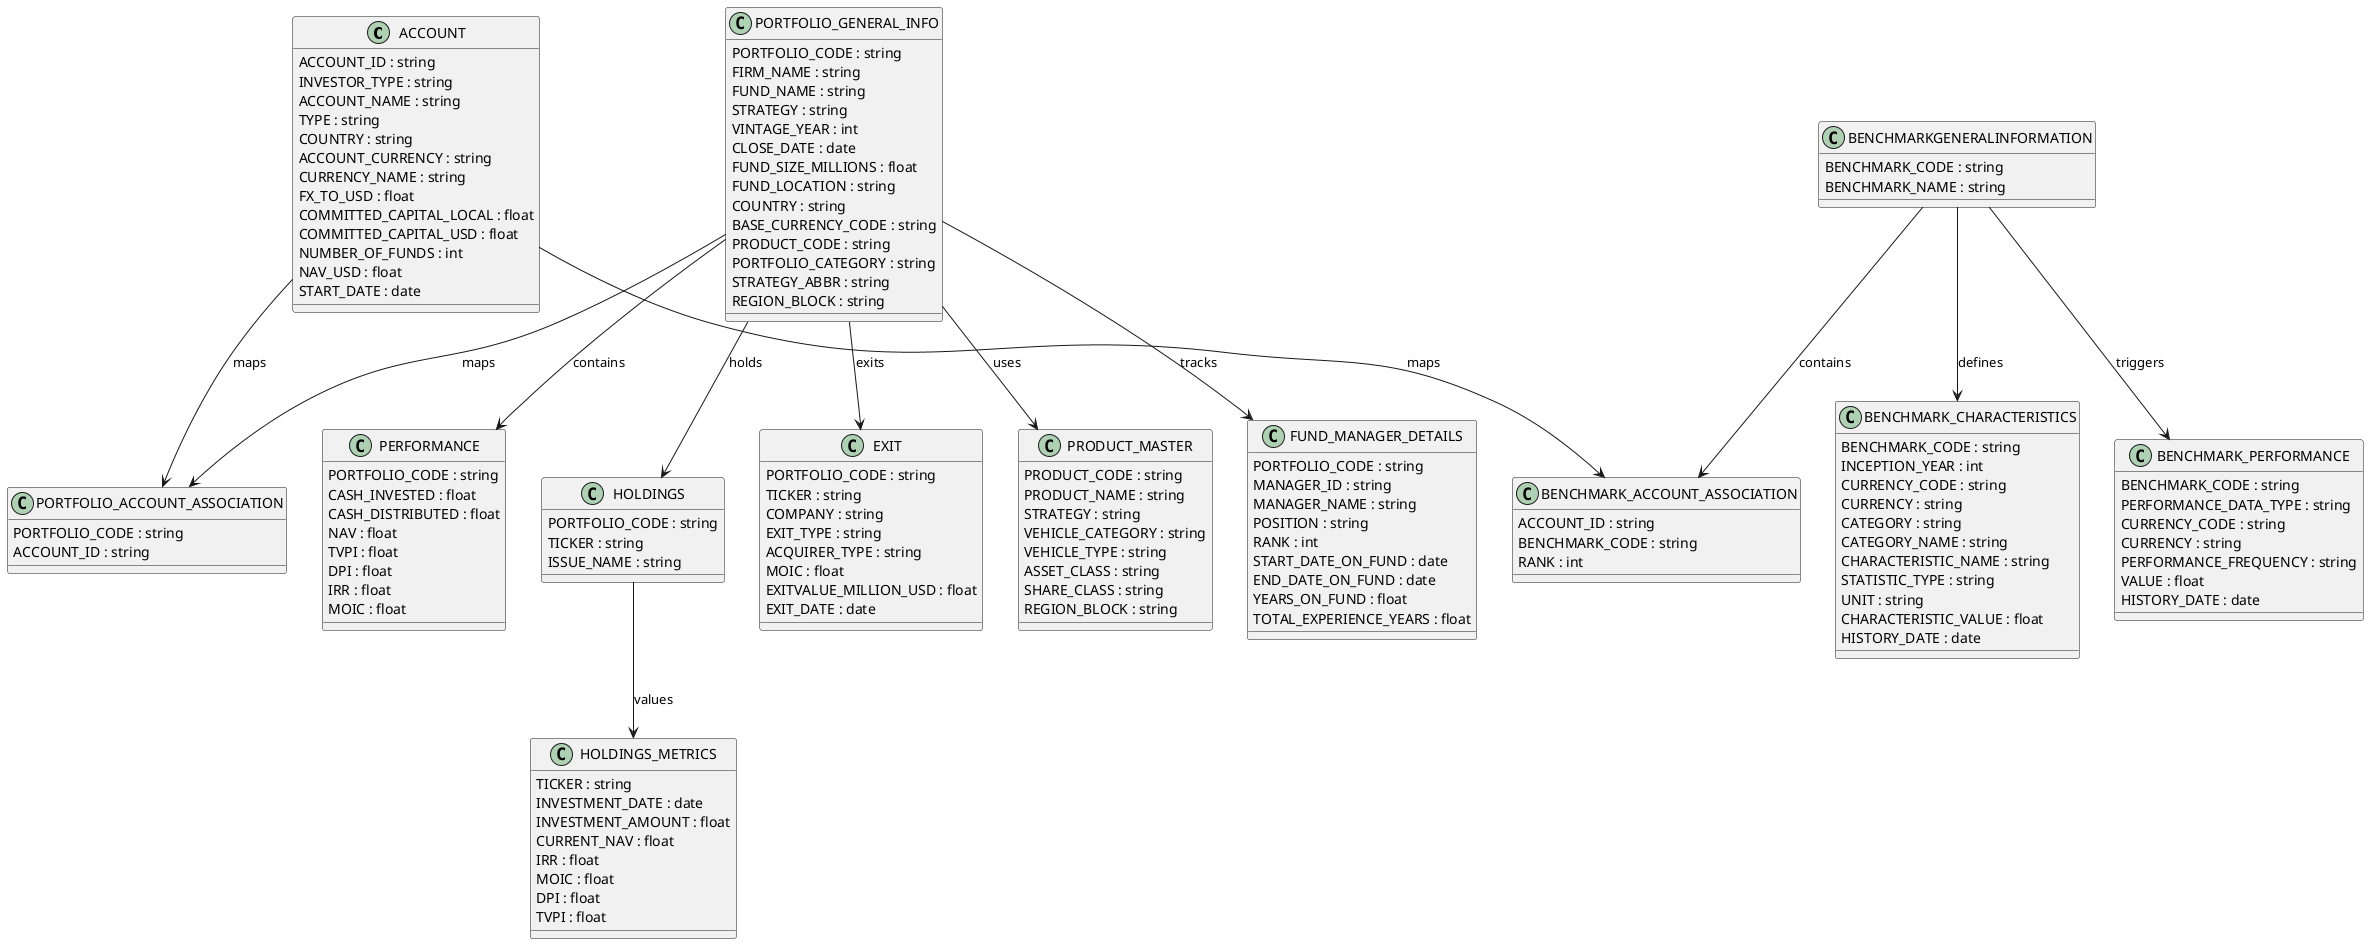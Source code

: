 @startuml VC_Diagram

' ───── Class Definitions (Tables) ─────

class ACCOUNT {
  ACCOUNT_ID : string
  INVESTOR_TYPE : string
  ACCOUNT_NAME : string
  TYPE : string
  COUNTRY : string
  ACCOUNT_CURRENCY : string
  CURRENCY_NAME : string
  FX_TO_USD : float
  COMMITTED_CAPITAL_LOCAL : float
  COMMITTED_CAPITAL_USD : float
  NUMBER_OF_FUNDS : int
  NAV_USD : float
  START_DATE : date
}

class PORTFOLIO_GENERAL_INFO {
  PORTFOLIO_CODE : string
  FIRM_NAME : string
  FUND_NAME : string
  STRATEGY : string
  VINTAGE_YEAR : int
  CLOSE_DATE : date
  FUND_SIZE_MILLIONS : float
  FUND_LOCATION : string
  COUNTRY : string
  BASE_CURRENCY_CODE : string
  PRODUCT_CODE : string
  PORTFOLIO_CATEGORY : string
  STRATEGY_ABBR : string
  REGION_BLOCK : string
}

class PORTFOLIO_ACCOUNT_ASSOCIATION {
  PORTFOLIO_CODE : string
  ACCOUNT_ID : string
}

class PERFORMANCE {
  PORTFOLIO_CODE : string
  CASH_INVESTED : float
  CASH_DISTRIBUTED : float
  NAV : float
  TVPI : float
  DPI : float
  IRR : float
  MOIC : float
}

class HOLDINGS {
  PORTFOLIO_CODE : string
  TICKER : string
  ISSUE_NAME : string
}

class HOLDINGS_METRICS {
  TICKER : string
  INVESTMENT_DATE : date
  INVESTMENT_AMOUNT : float
  CURRENT_NAV : float
  IRR : float
  MOIC : float
  DPI : float
  TVPI : float
}

class EXIT {
  PORTFOLIO_CODE : string
  TICKER : string
  COMPANY : string
  EXIT_TYPE : string
  ACQUIRER_TYPE : string
  MOIC : float
  EXITVALUE_MILLION_USD : float
  EXIT_DATE : date
}

class PRODUCT_MASTER {
  PRODUCT_CODE : string
  PRODUCT_NAME : string
  STRATEGY : string
  VEHICLE_CATEGORY : string
  VEHICLE_TYPE : string
  ASSET_CLASS : string
  SHARE_CLASS : string
  REGION_BLOCK : string
}

class FUND_MANAGER_DETAILS {
  PORTFOLIO_CODE : string
  MANAGER_ID : string
  MANAGER_NAME : string
  POSITION : string
  RANK : int
  START_DATE_ON_FUND : date
  END_DATE_ON_FUND : date
  YEARS_ON_FUND : float
  TOTAL_EXPERIENCE_YEARS : float
}

class BENCHMARKGENERALINFORMATION {
  BENCHMARK_CODE : string
  BENCHMARK_NAME : string
}

class BENCHMARK_CHARACTERISTICS {
  BENCHMARK_CODE : string
  INCEPTION_YEAR : int
  CURRENCY_CODE : string
  CURRENCY : string
  CATEGORY : string
  CATEGORY_NAME : string
  CHARACTERISTIC_NAME : string
  STATISTIC_TYPE : string
  UNIT : string
  CHARACTERISTIC_VALUE : float
  HISTORY_DATE : date
}

class BENCHMARK_PERFORMANCE {
  BENCHMARK_CODE : string
  PERFORMANCE_DATA_TYPE : string
  CURRENCY_CODE : string
  CURRENCY : string
  PERFORMANCE_FREQUENCY : string
  VALUE : float
  HISTORY_DATE : date
}

class BENCHMARK_ACCOUNT_ASSOCIATION {
  ACCOUNT_ID : string
  BENCHMARK_CODE : string
  RANK : int
}

' ───── Relationship Definitions (foreign keys + conceptual links) ─────

ACCOUNT --> PORTFOLIO_ACCOUNT_ASSOCIATION : maps
PORTFOLIO_GENERAL_INFO --> PORTFOLIO_ACCOUNT_ASSOCIATION : maps
PORTFOLIO_GENERAL_INFO --> PERFORMANCE : contains
PORTFOLIO_GENERAL_INFO --> HOLDINGS : holds
PORTFOLIO_GENERAL_INFO --> EXIT : exits
PORTFOLIO_GENERAL_INFO --> PRODUCT_MASTER : uses
PORTFOLIO_GENERAL_INFO --> FUND_MANAGER_DETAILS : tracks
HOLDINGS --> HOLDINGS_METRICS : values
ACCOUNT --> BENCHMARK_ACCOUNT_ASSOCIATION : maps
BENCHMARKGENERALINFORMATION --> BENCHMARK_CHARACTERISTICS : defines
BENCHMARKGENERALINFORMATION --> BENCHMARK_PERFORMANCE : triggers
BENCHMARKGENERALINFORMATION --> BENCHMARK_ACCOUNT_ASSOCIATION : contains

@enduml
